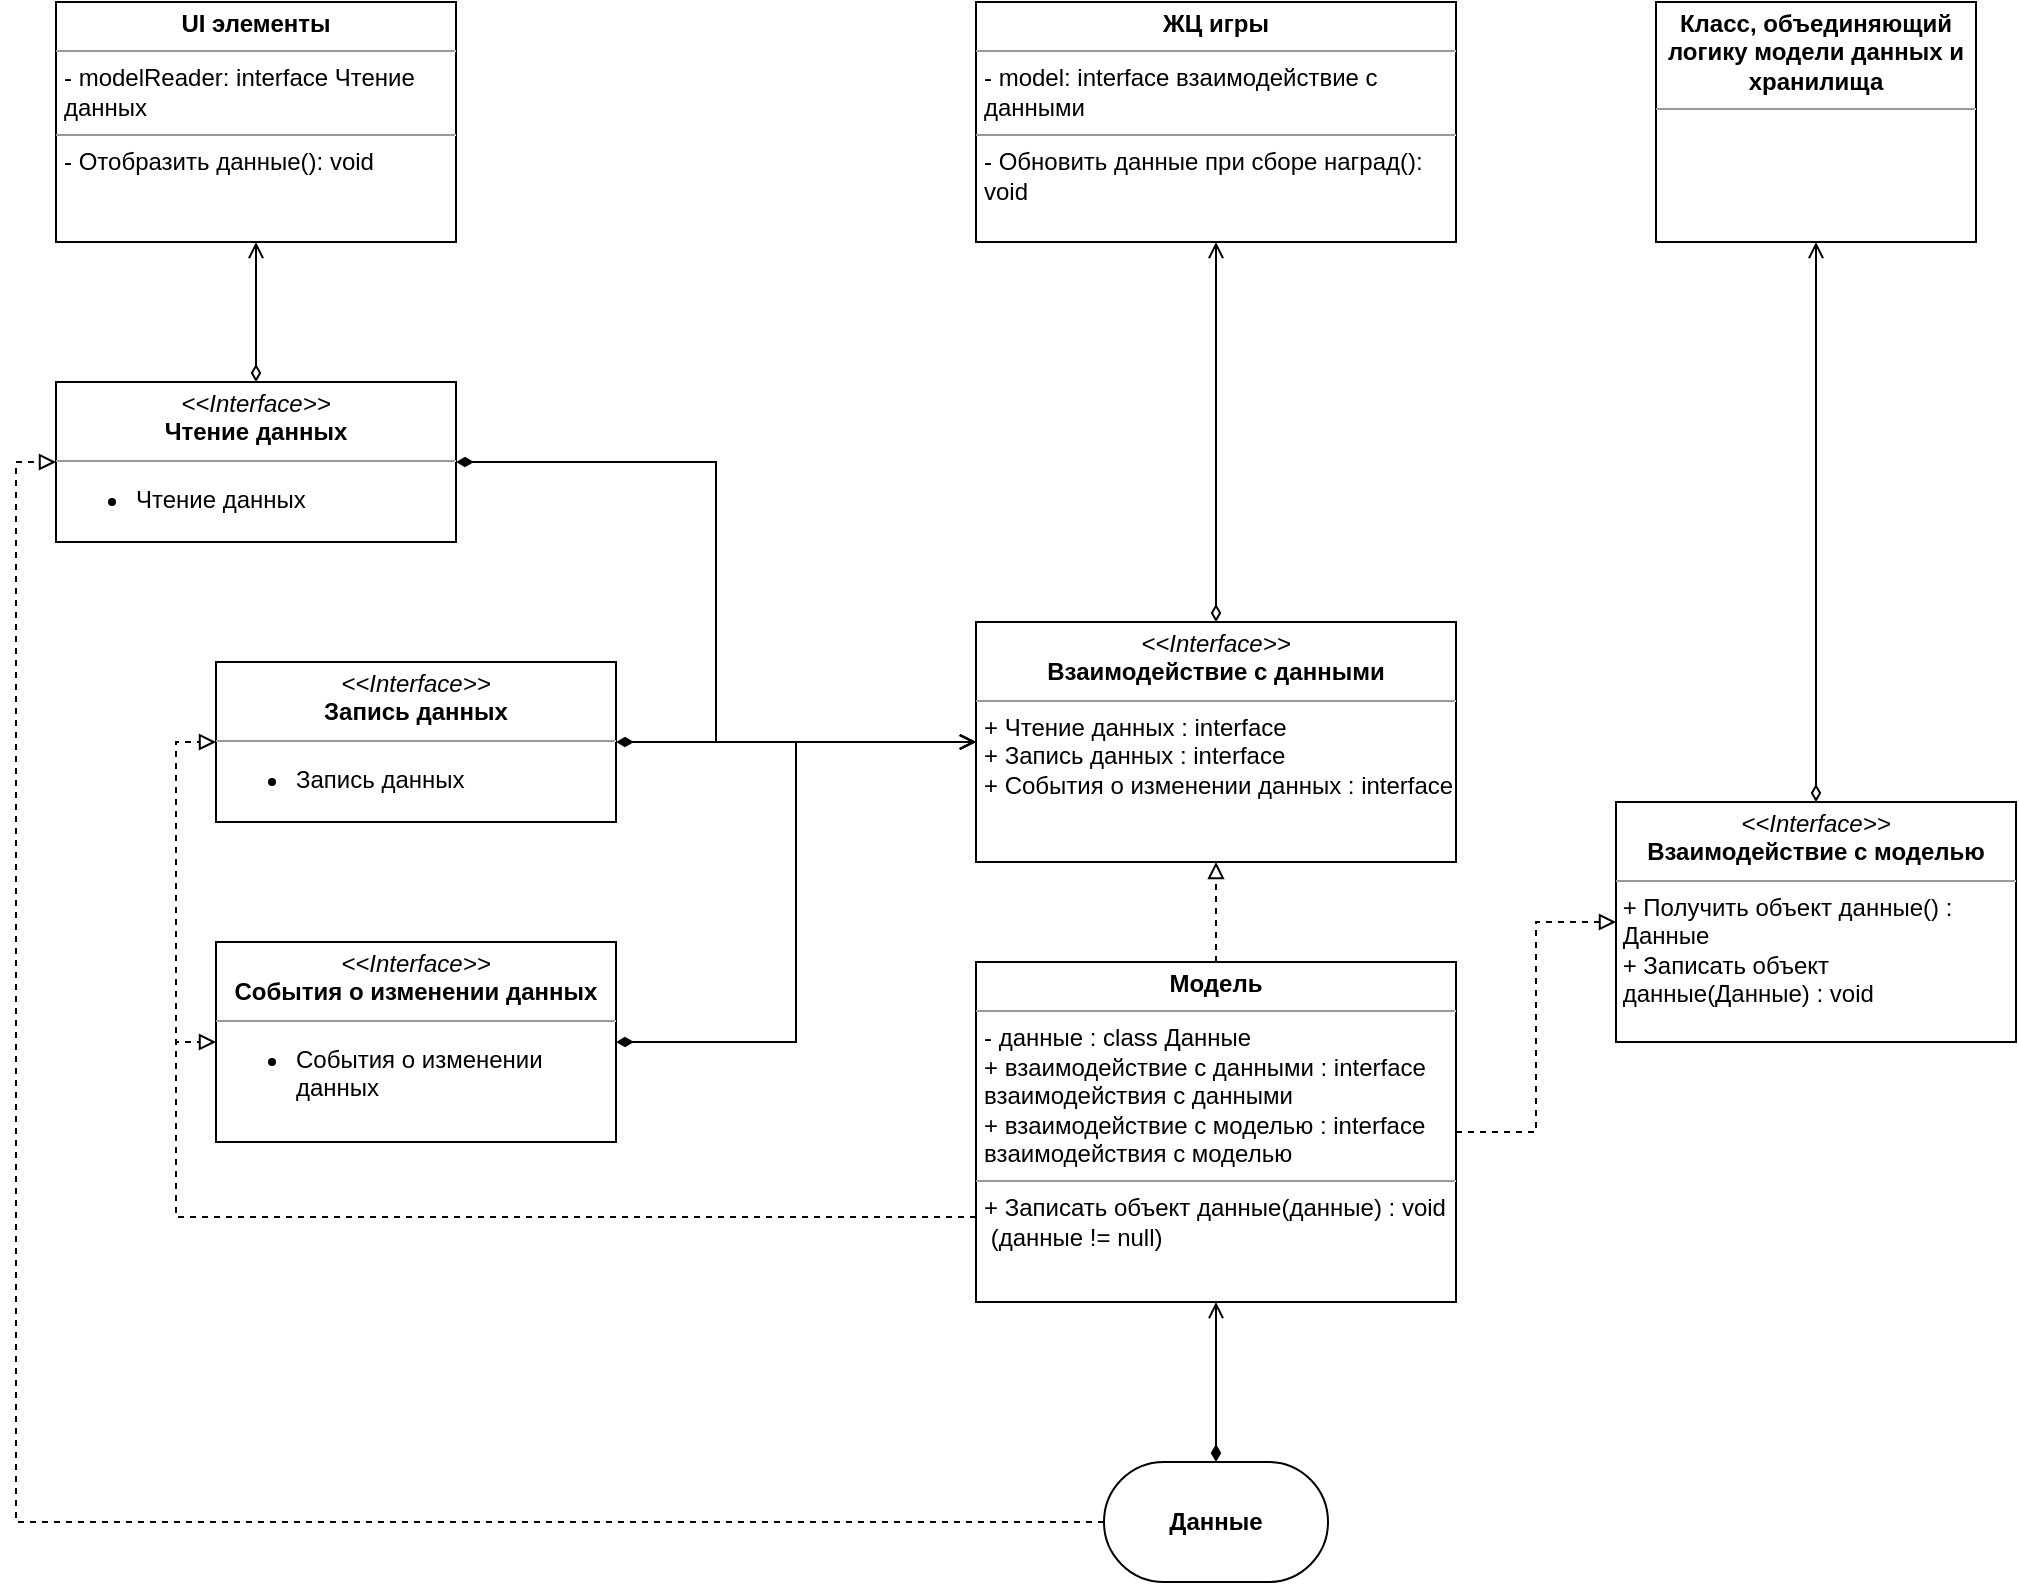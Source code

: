 <mxfile version="13.9.9" type="device"><diagram id="maa8xAjAnDpQ0KqKedxM" name="Page-1"><mxGraphModel dx="1865" dy="607" grid="1" gridSize="10" guides="1" tooltips="1" connect="1" arrows="1" fold="1" page="1" pageScale="1" pageWidth="827" pageHeight="1169" math="0" shadow="0"><root><mxCell id="0"/><mxCell id="1" parent="0"/><mxCell id="YBzx3935GgeBYoLELwdb-37" style="edgeStyle=orthogonalEdgeStyle;rounded=0;orthogonalLoop=1;jettySize=auto;html=1;entryX=0.5;entryY=1;entryDx=0;entryDy=0;fontSize=14;endArrow=block;endFill=0;dashed=1;" parent="1" source="YBzx3935GgeBYoLELwdb-35" target="nsPHtIY0Uy-dsRU481MH-1" edge="1"><mxGeometry relative="1" as="geometry"><mxPoint x="-120" y="440" as="targetPoint"/></mxGeometry></mxCell><mxCell id="YBzx3935GgeBYoLELwdb-70" style="edgeStyle=orthogonalEdgeStyle;rounded=0;orthogonalLoop=1;jettySize=auto;html=1;exitX=0;exitY=0.75;exitDx=0;exitDy=0;entryX=0;entryY=0.5;entryDx=0;entryDy=0;startArrow=none;startFill=0;endArrow=block;endFill=0;fontSize=14;dashed=1;" parent="1" source="YBzx3935GgeBYoLELwdb-35" target="YBzx3935GgeBYoLELwdb-64" edge="1"><mxGeometry relative="1" as="geometry"/></mxCell><mxCell id="YBzx3935GgeBYoLELwdb-71" style="edgeStyle=orthogonalEdgeStyle;rounded=0;orthogonalLoop=1;jettySize=auto;html=1;exitX=0;exitY=0.5;exitDx=0;exitDy=0;entryX=0;entryY=0.5;entryDx=0;entryDy=0;dashed=1;startArrow=none;startFill=0;endArrow=block;endFill=0;fontSize=14;" parent="1" source="YBzx3935GgeBYoLELwdb-21" target="YBzx3935GgeBYoLELwdb-63" edge="1"><mxGeometry relative="1" as="geometry"/></mxCell><mxCell id="YBzx3935GgeBYoLELwdb-72" style="edgeStyle=orthogonalEdgeStyle;rounded=0;orthogonalLoop=1;jettySize=auto;html=1;exitX=0;exitY=0.75;exitDx=0;exitDy=0;entryX=0;entryY=0.5;entryDx=0;entryDy=0;dashed=1;startArrow=none;startFill=0;endArrow=block;endFill=0;fontSize=14;" parent="1" source="YBzx3935GgeBYoLELwdb-35" target="YBzx3935GgeBYoLELwdb-62" edge="1"><mxGeometry relative="1" as="geometry"/></mxCell><mxCell id="YBzx3935GgeBYoLELwdb-77" style="edgeStyle=orthogonalEdgeStyle;rounded=0;orthogonalLoop=1;jettySize=auto;html=1;exitX=1;exitY=0.5;exitDx=0;exitDy=0;entryX=0;entryY=0.5;entryDx=0;entryDy=0;dashed=1;startArrow=none;startFill=0;endArrow=block;endFill=0;fontSize=14;" parent="1" source="YBzx3935GgeBYoLELwdb-35" target="YBzx3935GgeBYoLELwdb-73" edge="1"><mxGeometry relative="1" as="geometry"/></mxCell><mxCell id="YBzx3935GgeBYoLELwdb-35" value="&lt;p style=&quot;margin: 0px ; margin-top: 4px ; text-align: center&quot;&gt;&lt;b&gt;Модель&lt;/b&gt;&lt;/p&gt;&lt;hr size=&quot;1&quot;&gt;&lt;p style=&quot;margin: 0px ; margin-left: 4px&quot;&gt;- данные : class Данные&lt;/p&gt;&lt;p style=&quot;margin: 0px ; margin-left: 4px&quot;&gt;+ взаимодействие с данными : interface взаимодействия с данными&lt;/p&gt;&lt;p style=&quot;margin: 0px ; margin-left: 4px&quot;&gt;+ взаимодействие с моделью : interface взаимодействия с моделью&lt;/p&gt;&lt;hr size=&quot;1&quot;&gt;&lt;p style=&quot;margin: 0px ; margin-left: 4px&quot;&gt;+ Записать объект данные(данные) : void&lt;br&gt;&amp;nbsp;(данные != null)&lt;/p&gt;" style="verticalAlign=top;align=left;overflow=fill;fontSize=12;fontFamily=Helvetica;html=1;whiteSpace=wrap;" parent="1" vertex="1"><mxGeometry x="-240" y="560" width="240" height="170" as="geometry"/></mxCell><mxCell id="YBzx3935GgeBYoLELwdb-38" style="edgeStyle=orthogonalEdgeStyle;rounded=0;orthogonalLoop=1;jettySize=auto;html=1;exitX=0.5;exitY=0;exitDx=0;exitDy=0;entryX=0.5;entryY=1;entryDx=0;entryDy=0;endArrow=open;endFill=0;fontSize=14;startArrow=diamondThin;startFill=1;" parent="1" source="YBzx3935GgeBYoLELwdb-21" target="YBzx3935GgeBYoLELwdb-35" edge="1"><mxGeometry relative="1" as="geometry"/></mxCell><mxCell id="YBzx3935GgeBYoLELwdb-21" value="&lt;b&gt;Данные&lt;/b&gt;" style="rounded=1;arcSize=50;whiteSpace=wrap;html=1;align=center;" parent="1" vertex="1"><mxGeometry x="-176" y="810" width="112" height="60" as="geometry"/></mxCell><mxCell id="YBzx3935GgeBYoLELwdb-48" style="edgeStyle=orthogonalEdgeStyle;rounded=0;orthogonalLoop=1;jettySize=auto;html=1;exitX=0.5;exitY=0;exitDx=0;exitDy=0;entryX=0.5;entryY=1;entryDx=0;entryDy=0;startArrow=diamondThin;startFill=0;endArrow=open;endFill=0;fontSize=14;" parent="1" source="YBzx3935GgeBYoLELwdb-63" target="mW_2tIWw9UFWNT3Ew00w-1" edge="1"><mxGeometry relative="1" as="geometry"/></mxCell><mxCell id="YBzx3935GgeBYoLELwdb-49" style="edgeStyle=orthogonalEdgeStyle;rounded=0;orthogonalLoop=1;jettySize=auto;html=1;exitX=0.5;exitY=0;exitDx=0;exitDy=0;entryX=0.5;entryY=1;entryDx=0;entryDy=0;startArrow=diamondThin;startFill=0;endArrow=open;endFill=0;fontSize=14;" parent="1" source="nsPHtIY0Uy-dsRU481MH-1" target="mW_2tIWw9UFWNT3Ew00w-2" edge="1"><mxGeometry relative="1" as="geometry"><mxPoint x="640" y="200" as="targetPoint"/><mxPoint x="-120" y="320" as="sourcePoint"/></mxGeometry></mxCell><mxCell id="YBzx3935GgeBYoLELwdb-54" value="&lt;p style=&quot;margin: 0px ; margin-top: 4px ; text-align: center&quot;&gt;&lt;b&gt;Класс, объединяющий логику модели данных и хранилища&lt;/b&gt;&lt;/p&gt;&lt;hr size=&quot;1&quot;&gt;&lt;p style=&quot;margin: 0px ; margin-left: 4px&quot;&gt;&lt;br&gt;&lt;/p&gt;" style="verticalAlign=top;align=left;overflow=fill;fontSize=12;fontFamily=Helvetica;html=1;whiteSpace=wrap;" parent="1" vertex="1"><mxGeometry x="100" y="80" width="160" height="120" as="geometry"/></mxCell><mxCell id="YBzx3935GgeBYoLELwdb-68" style="edgeStyle=orthogonalEdgeStyle;rounded=0;orthogonalLoop=1;jettySize=auto;html=1;exitX=1;exitY=0.5;exitDx=0;exitDy=0;startArrow=diamondThin;startFill=1;endArrow=open;endFill=0;fontSize=14;entryX=0;entryY=0.5;entryDx=0;entryDy=0;" parent="1" source="YBzx3935GgeBYoLELwdb-62" target="nsPHtIY0Uy-dsRU481MH-1" edge="1"><mxGeometry relative="1" as="geometry"><mxPoint x="-240" y="380" as="targetPoint"/></mxGeometry></mxCell><mxCell id="YBzx3935GgeBYoLELwdb-62" value="&lt;p style=&quot;margin: 0px ; margin-top: 4px ; text-align: center&quot;&gt;&lt;i&gt;&amp;lt;&amp;lt;Interface&amp;gt;&amp;gt;&lt;/i&gt;&lt;br&gt;&lt;b&gt;Запись данных&lt;/b&gt;&lt;/p&gt;&lt;hr size=&quot;1&quot;&gt;&lt;p style=&quot;margin: 0px 0px 0px 4px&quot;&gt;&lt;/p&gt;&lt;ul&gt;&lt;li&gt;Запись данных&lt;/li&gt;&lt;/ul&gt;&lt;p&gt;&lt;/p&gt;" style="verticalAlign=top;align=left;overflow=fill;fontSize=12;fontFamily=Helvetica;html=1;whiteSpace=wrap;" parent="1" vertex="1"><mxGeometry x="-620" y="410" width="200" height="80" as="geometry"/></mxCell><mxCell id="YBzx3935GgeBYoLELwdb-63" value="&lt;p style=&quot;margin: 0px ; margin-top: 4px ; text-align: center&quot;&gt;&lt;i&gt;&amp;lt;&amp;lt;Interface&amp;gt;&amp;gt;&lt;/i&gt;&lt;br&gt;&lt;b&gt;Чтение данных&lt;/b&gt;&lt;/p&gt;&lt;hr size=&quot;1&quot;&gt;&lt;p style=&quot;margin: 0px 0px 0px 4px&quot;&gt;&lt;/p&gt;&lt;ul&gt;&lt;li&gt;&lt;span&gt;Чтение данных&lt;/span&gt;&lt;br&gt;&lt;/li&gt;&lt;/ul&gt;&lt;p&gt;&lt;/p&gt;" style="verticalAlign=top;align=left;overflow=fill;fontSize=12;fontFamily=Helvetica;html=1;whiteSpace=wrap;" parent="1" vertex="1"><mxGeometry x="-700" y="270" width="200" height="80" as="geometry"/></mxCell><mxCell id="YBzx3935GgeBYoLELwdb-65" style="edgeStyle=orthogonalEdgeStyle;rounded=0;orthogonalLoop=1;jettySize=auto;html=1;exitX=1;exitY=0.5;exitDx=0;exitDy=0;entryX=0;entryY=0.5;entryDx=0;entryDy=0;startArrow=diamondThin;startFill=1;endArrow=open;endFill=0;fontSize=14;" parent="1" source="YBzx3935GgeBYoLELwdb-64" target="nsPHtIY0Uy-dsRU481MH-1" edge="1"><mxGeometry relative="1" as="geometry"><mxPoint x="-240" y="380" as="targetPoint"/></mxGeometry></mxCell><mxCell id="YBzx3935GgeBYoLELwdb-64" value="&lt;p style=&quot;margin: 0px ; margin-top: 4px ; text-align: center&quot;&gt;&lt;i&gt;&amp;lt;&amp;lt;Interface&amp;gt;&amp;gt;&lt;/i&gt;&lt;br&gt;&lt;b&gt;События о изменении данных&lt;/b&gt;&lt;/p&gt;&lt;hr size=&quot;1&quot;&gt;&lt;p style=&quot;margin: 0px 0px 0px 4px&quot;&gt;&lt;/p&gt;&lt;ul&gt;&lt;li&gt;События о изменении данных&lt;/li&gt;&lt;/ul&gt;&lt;p&gt;&lt;/p&gt;" style="verticalAlign=top;align=left;overflow=fill;fontSize=12;fontFamily=Helvetica;html=1;whiteSpace=wrap;" parent="1" vertex="1"><mxGeometry x="-620" y="550" width="200" height="100" as="geometry"/></mxCell><mxCell id="YBzx3935GgeBYoLELwdb-73" value="&lt;p style=&quot;margin: 0px ; margin-top: 4px ; text-align: center&quot;&gt;&lt;i&gt;&amp;lt;&amp;lt;Interface&amp;gt;&amp;gt;&lt;/i&gt;&lt;br&gt;&lt;b&gt;Взаимодействие с моделью&lt;/b&gt;&lt;/p&gt;&lt;hr size=&quot;1&quot;&gt;&lt;p style=&quot;margin: 0px ; margin-left: 4px&quot;&gt;&lt;/p&gt;&lt;span&gt;&amp;nbsp;+ Получить объект данные() :&amp;nbsp; &amp;nbsp;Данные&lt;/span&gt;&lt;br&gt;&lt;span&gt;&amp;nbsp;+ Записать объект&amp;nbsp; &amp;nbsp;данные(Данные) : void&lt;/span&gt;&lt;br&gt;&lt;p&gt;&lt;/p&gt;" style="verticalAlign=top;align=left;overflow=fill;fontSize=12;fontFamily=Helvetica;html=1;whiteSpace=wrap;" parent="1" vertex="1"><mxGeometry x="80" y="480" width="200" height="120" as="geometry"/></mxCell><mxCell id="YBzx3935GgeBYoLELwdb-78" style="edgeStyle=orthogonalEdgeStyle;rounded=0;orthogonalLoop=1;jettySize=auto;html=1;exitX=0.5;exitY=0;exitDx=0;exitDy=0;entryX=0.5;entryY=1;entryDx=0;entryDy=0;startArrow=diamondThin;startFill=0;endArrow=open;endFill=0;fontSize=14;" parent="1" source="YBzx3935GgeBYoLELwdb-73" target="YBzx3935GgeBYoLELwdb-54" edge="1"><mxGeometry relative="1" as="geometry"><mxPoint x="790.0" y="480" as="sourcePoint"/><mxPoint x="630.0" y="410.0" as="targetPoint"/></mxGeometry></mxCell><mxCell id="YBzx3935GgeBYoLELwdb-81" style="edgeStyle=orthogonalEdgeStyle;rounded=0;orthogonalLoop=1;jettySize=auto;html=1;exitX=1;exitY=0.5;exitDx=0;exitDy=0;startArrow=diamondThin;startFill=1;endArrow=open;endFill=0;fontSize=14;entryX=0;entryY=0.5;entryDx=0;entryDy=0;" parent="1" source="YBzx3935GgeBYoLELwdb-63" target="nsPHtIY0Uy-dsRU481MH-1" edge="1"><mxGeometry relative="1" as="geometry"><mxPoint x="-240" y="380" as="targetPoint"/><mxPoint x="-330.0" y="190" as="sourcePoint"/></mxGeometry></mxCell><mxCell id="mW_2tIWw9UFWNT3Ew00w-1" value="&lt;p style=&quot;margin: 0px ; margin-top: 4px ; text-align: center&quot;&gt;&lt;b&gt;UI элементы&lt;/b&gt;&lt;br&gt;&lt;/p&gt;&lt;hr size=&quot;1&quot;&gt;&lt;p style=&quot;margin: 0px ; margin-left: 4px&quot;&gt;- modelReader: interface Чтение данных&lt;br&gt;&lt;/p&gt;&lt;hr size=&quot;1&quot;&gt;&lt;p style=&quot;margin: 0px ; margin-left: 4px&quot;&gt;- Отобразить данные(): void&lt;br&gt;&lt;/p&gt;" style="verticalAlign=top;align=left;overflow=fill;fontSize=12;fontFamily=Helvetica;html=1;whiteSpace=wrap;" parent="1" vertex="1"><mxGeometry x="-700" y="80" width="200" height="120" as="geometry"/></mxCell><mxCell id="mW_2tIWw9UFWNT3Ew00w-2" value="&lt;p style=&quot;margin: 0px ; margin-top: 4px ; text-align: center&quot;&gt;&lt;b&gt;ЖЦ игры&lt;/b&gt;&lt;br&gt;&lt;/p&gt;&lt;hr size=&quot;1&quot;&gt;&lt;p style=&quot;margin: 0px ; margin-left: 4px&quot;&gt;- model: interface взаимодействие с данными&lt;br&gt;&lt;/p&gt;&lt;hr size=&quot;1&quot;&gt;&lt;p style=&quot;margin: 0px ; margin-left: 4px&quot;&gt;- Обновить данные при сборе наград(): void&lt;br&gt;&lt;/p&gt;" style="verticalAlign=top;align=left;overflow=fill;fontSize=12;fontFamily=Helvetica;html=1;whiteSpace=wrap;" parent="1" vertex="1"><mxGeometry x="-240" y="80" width="240" height="120" as="geometry"/></mxCell><mxCell id="nsPHtIY0Uy-dsRU481MH-1" value="&lt;p style=&quot;margin: 0px ; margin-top: 4px ; text-align: center&quot;&gt;&lt;/p&gt;&lt;p style=&quot;margin: 4px 0px 0px ; text-align: center&quot;&gt;&lt;i&gt;&amp;lt;&amp;lt;Interface&amp;gt;&amp;gt;&lt;/i&gt;&lt;br&gt;&lt;b&gt;Взаимодействие с данными&lt;/b&gt;&lt;/p&gt;&lt;hr size=&quot;1&quot;&gt;&lt;p style=&quot;margin: 0px ; margin-left: 4px&quot;&gt;+ Чтение данных : interface&lt;/p&gt;&lt;p style=&quot;margin: 0px ; margin-left: 4px&quot;&gt;+ Запись данных : interface&lt;/p&gt;&lt;p style=&quot;margin: 0px ; margin-left: 4px&quot;&gt;+ События о изменении данных : i&lt;span&gt;nterface&lt;/span&gt;&lt;/p&gt;" style="verticalAlign=top;align=left;overflow=fill;fontSize=12;fontFamily=Helvetica;html=1;whiteSpace=wrap;" parent="1" vertex="1"><mxGeometry x="-240" y="390" width="240" height="120" as="geometry"/></mxCell></root></mxGraphModel></diagram></mxfile>